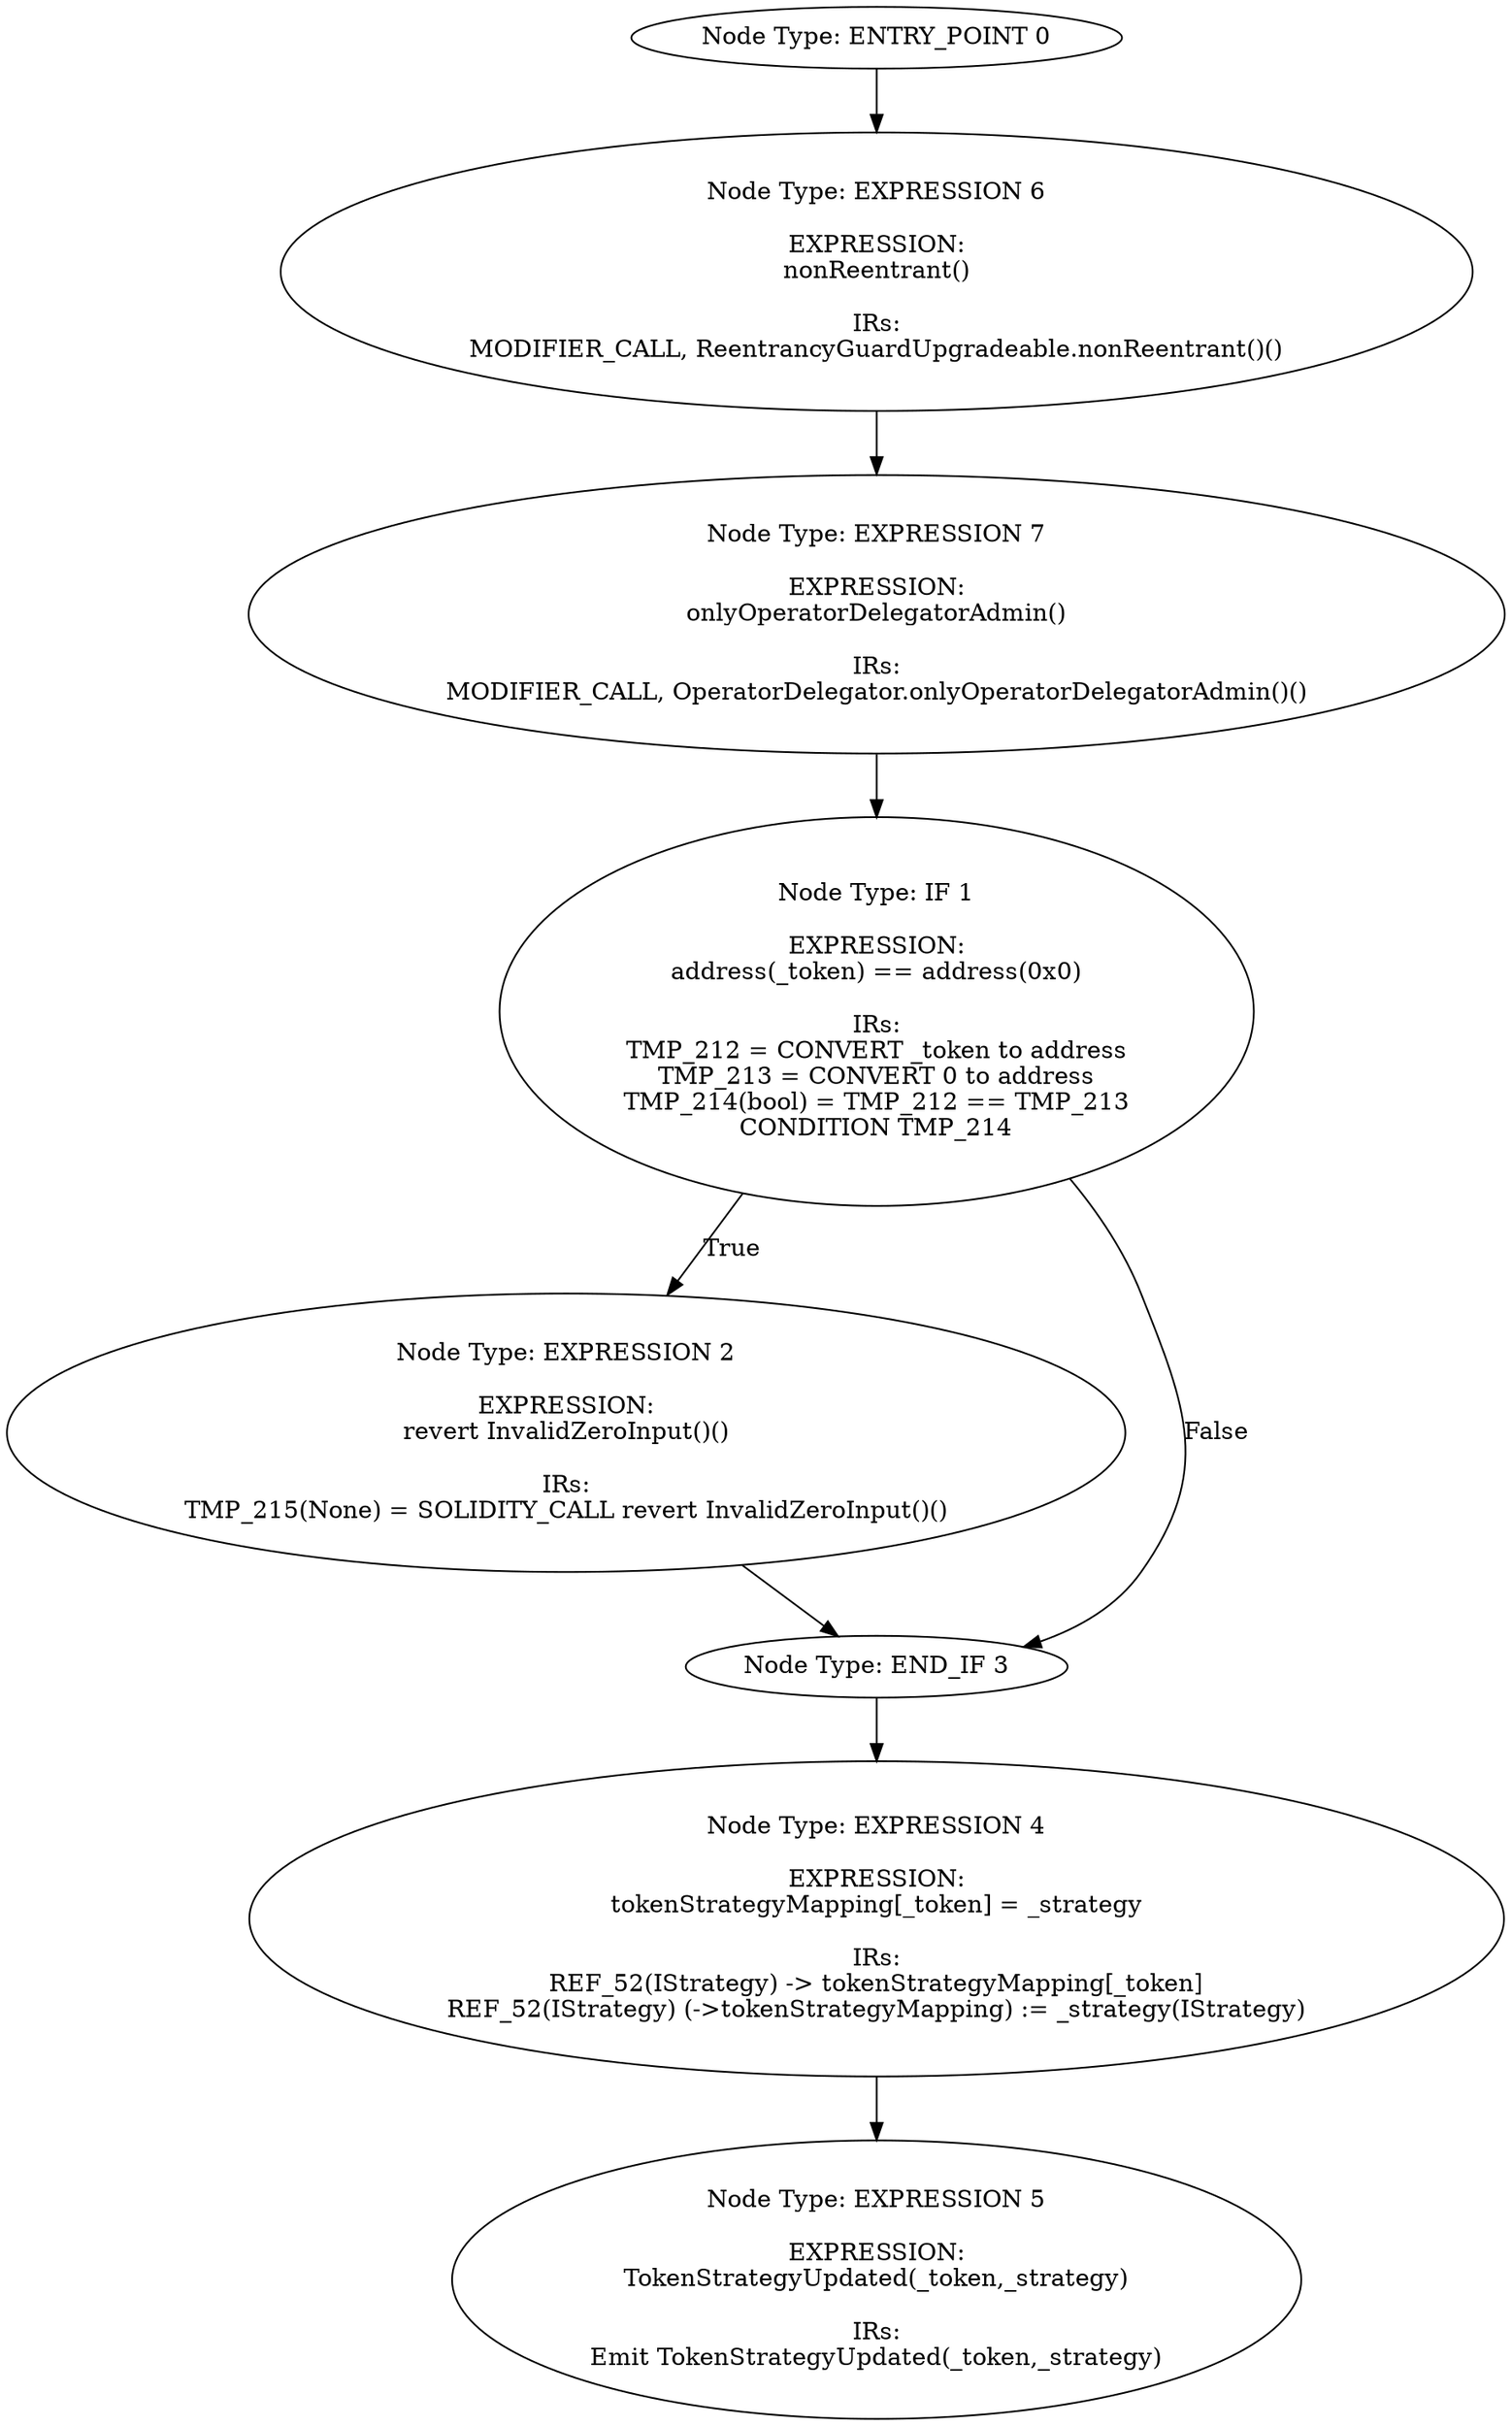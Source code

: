 digraph{
0[label="Node Type: ENTRY_POINT 0
"];
0->6;
1[label="Node Type: IF 1

EXPRESSION:
address(_token) == address(0x0)

IRs:
TMP_212 = CONVERT _token to address
TMP_213 = CONVERT 0 to address
TMP_214(bool) = TMP_212 == TMP_213
CONDITION TMP_214"];
1->2[label="True"];
1->3[label="False"];
2[label="Node Type: EXPRESSION 2

EXPRESSION:
revert InvalidZeroInput()()

IRs:
TMP_215(None) = SOLIDITY_CALL revert InvalidZeroInput()()"];
2->3;
3[label="Node Type: END_IF 3
"];
3->4;
4[label="Node Type: EXPRESSION 4

EXPRESSION:
tokenStrategyMapping[_token] = _strategy

IRs:
REF_52(IStrategy) -> tokenStrategyMapping[_token]
REF_52(IStrategy) (->tokenStrategyMapping) := _strategy(IStrategy)"];
4->5;
5[label="Node Type: EXPRESSION 5

EXPRESSION:
TokenStrategyUpdated(_token,_strategy)

IRs:
Emit TokenStrategyUpdated(_token,_strategy)"];
6[label="Node Type: EXPRESSION 6

EXPRESSION:
nonReentrant()

IRs:
MODIFIER_CALL, ReentrancyGuardUpgradeable.nonReentrant()()"];
6->7;
7[label="Node Type: EXPRESSION 7

EXPRESSION:
onlyOperatorDelegatorAdmin()

IRs:
MODIFIER_CALL, OperatorDelegator.onlyOperatorDelegatorAdmin()()"];
7->1;
}
